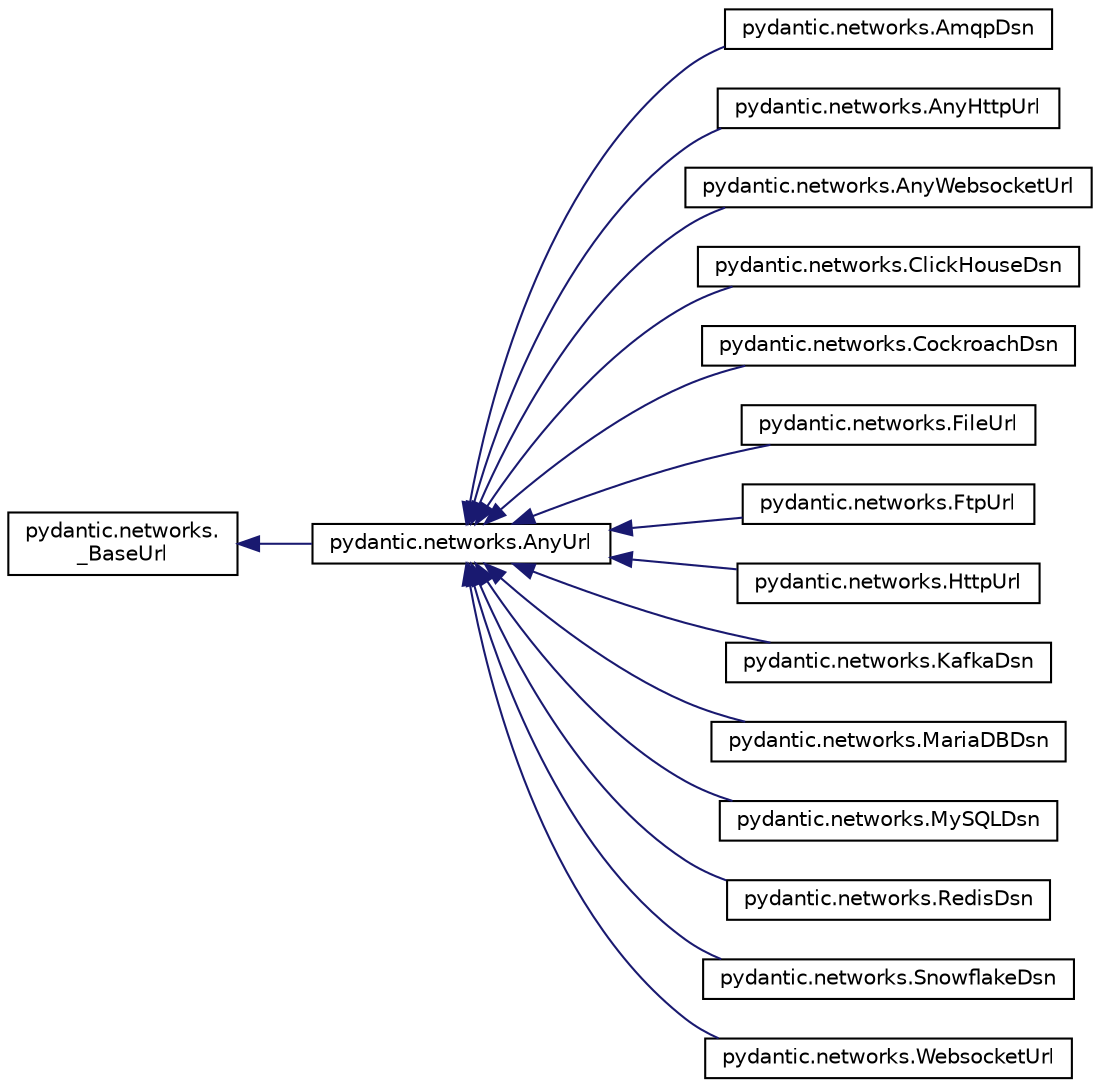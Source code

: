 digraph "Graphical Class Hierarchy"
{
 // LATEX_PDF_SIZE
  edge [fontname="Helvetica",fontsize="10",labelfontname="Helvetica",labelfontsize="10"];
  node [fontname="Helvetica",fontsize="10",shape=record];
  rankdir="LR";
  Node0 [label="pydantic.networks.\l_BaseUrl",height=0.2,width=0.4,color="black", fillcolor="white", style="filled",URL="$classpydantic_1_1networks_1_1__BaseUrl.html",tooltip=" "];
  Node0 -> Node1 [dir="back",color="midnightblue",fontsize="10",style="solid",fontname="Helvetica"];
  Node1 [label="pydantic.networks.AnyUrl",height=0.2,width=0.4,color="black", fillcolor="white", style="filled",URL="$classpydantic_1_1networks_1_1AnyUrl.html",tooltip=" "];
  Node1 -> Node2 [dir="back",color="midnightblue",fontsize="10",style="solid",fontname="Helvetica"];
  Node2 [label="pydantic.networks.AmqpDsn",height=0.2,width=0.4,color="black", fillcolor="white", style="filled",URL="$classpydantic_1_1networks_1_1AmqpDsn.html",tooltip=" "];
  Node1 -> Node3 [dir="back",color="midnightblue",fontsize="10",style="solid",fontname="Helvetica"];
  Node3 [label="pydantic.networks.AnyHttpUrl",height=0.2,width=0.4,color="black", fillcolor="white", style="filled",URL="$classpydantic_1_1networks_1_1AnyHttpUrl.html",tooltip=" "];
  Node1 -> Node4 [dir="back",color="midnightblue",fontsize="10",style="solid",fontname="Helvetica"];
  Node4 [label="pydantic.networks.AnyWebsocketUrl",height=0.2,width=0.4,color="black", fillcolor="white", style="filled",URL="$classpydantic_1_1networks_1_1AnyWebsocketUrl.html",tooltip=" "];
  Node1 -> Node5 [dir="back",color="midnightblue",fontsize="10",style="solid",fontname="Helvetica"];
  Node5 [label="pydantic.networks.ClickHouseDsn",height=0.2,width=0.4,color="black", fillcolor="white", style="filled",URL="$classpydantic_1_1networks_1_1ClickHouseDsn.html",tooltip=" "];
  Node1 -> Node6 [dir="back",color="midnightblue",fontsize="10",style="solid",fontname="Helvetica"];
  Node6 [label="pydantic.networks.CockroachDsn",height=0.2,width=0.4,color="black", fillcolor="white", style="filled",URL="$classpydantic_1_1networks_1_1CockroachDsn.html",tooltip=" "];
  Node1 -> Node7 [dir="back",color="midnightblue",fontsize="10",style="solid",fontname="Helvetica"];
  Node7 [label="pydantic.networks.FileUrl",height=0.2,width=0.4,color="black", fillcolor="white", style="filled",URL="$classpydantic_1_1networks_1_1FileUrl.html",tooltip=" "];
  Node1 -> Node8 [dir="back",color="midnightblue",fontsize="10",style="solid",fontname="Helvetica"];
  Node8 [label="pydantic.networks.FtpUrl",height=0.2,width=0.4,color="black", fillcolor="white", style="filled",URL="$classpydantic_1_1networks_1_1FtpUrl.html",tooltip=" "];
  Node1 -> Node9 [dir="back",color="midnightblue",fontsize="10",style="solid",fontname="Helvetica"];
  Node9 [label="pydantic.networks.HttpUrl",height=0.2,width=0.4,color="black", fillcolor="white", style="filled",URL="$classpydantic_1_1networks_1_1HttpUrl.html",tooltip=" "];
  Node1 -> Node10 [dir="back",color="midnightblue",fontsize="10",style="solid",fontname="Helvetica"];
  Node10 [label="pydantic.networks.KafkaDsn",height=0.2,width=0.4,color="black", fillcolor="white", style="filled",URL="$classpydantic_1_1networks_1_1KafkaDsn.html",tooltip=" "];
  Node1 -> Node11 [dir="back",color="midnightblue",fontsize="10",style="solid",fontname="Helvetica"];
  Node11 [label="pydantic.networks.MariaDBDsn",height=0.2,width=0.4,color="black", fillcolor="white", style="filled",URL="$classpydantic_1_1networks_1_1MariaDBDsn.html",tooltip=" "];
  Node1 -> Node12 [dir="back",color="midnightblue",fontsize="10",style="solid",fontname="Helvetica"];
  Node12 [label="pydantic.networks.MySQLDsn",height=0.2,width=0.4,color="black", fillcolor="white", style="filled",URL="$classpydantic_1_1networks_1_1MySQLDsn.html",tooltip=" "];
  Node1 -> Node13 [dir="back",color="midnightblue",fontsize="10",style="solid",fontname="Helvetica"];
  Node13 [label="pydantic.networks.RedisDsn",height=0.2,width=0.4,color="black", fillcolor="white", style="filled",URL="$classpydantic_1_1networks_1_1RedisDsn.html",tooltip=" "];
  Node1 -> Node14 [dir="back",color="midnightblue",fontsize="10",style="solid",fontname="Helvetica"];
  Node14 [label="pydantic.networks.SnowflakeDsn",height=0.2,width=0.4,color="black", fillcolor="white", style="filled",URL="$classpydantic_1_1networks_1_1SnowflakeDsn.html",tooltip=" "];
  Node1 -> Node15 [dir="back",color="midnightblue",fontsize="10",style="solid",fontname="Helvetica"];
  Node15 [label="pydantic.networks.WebsocketUrl",height=0.2,width=0.4,color="black", fillcolor="white", style="filled",URL="$classpydantic_1_1networks_1_1WebsocketUrl.html",tooltip=" "];
}
